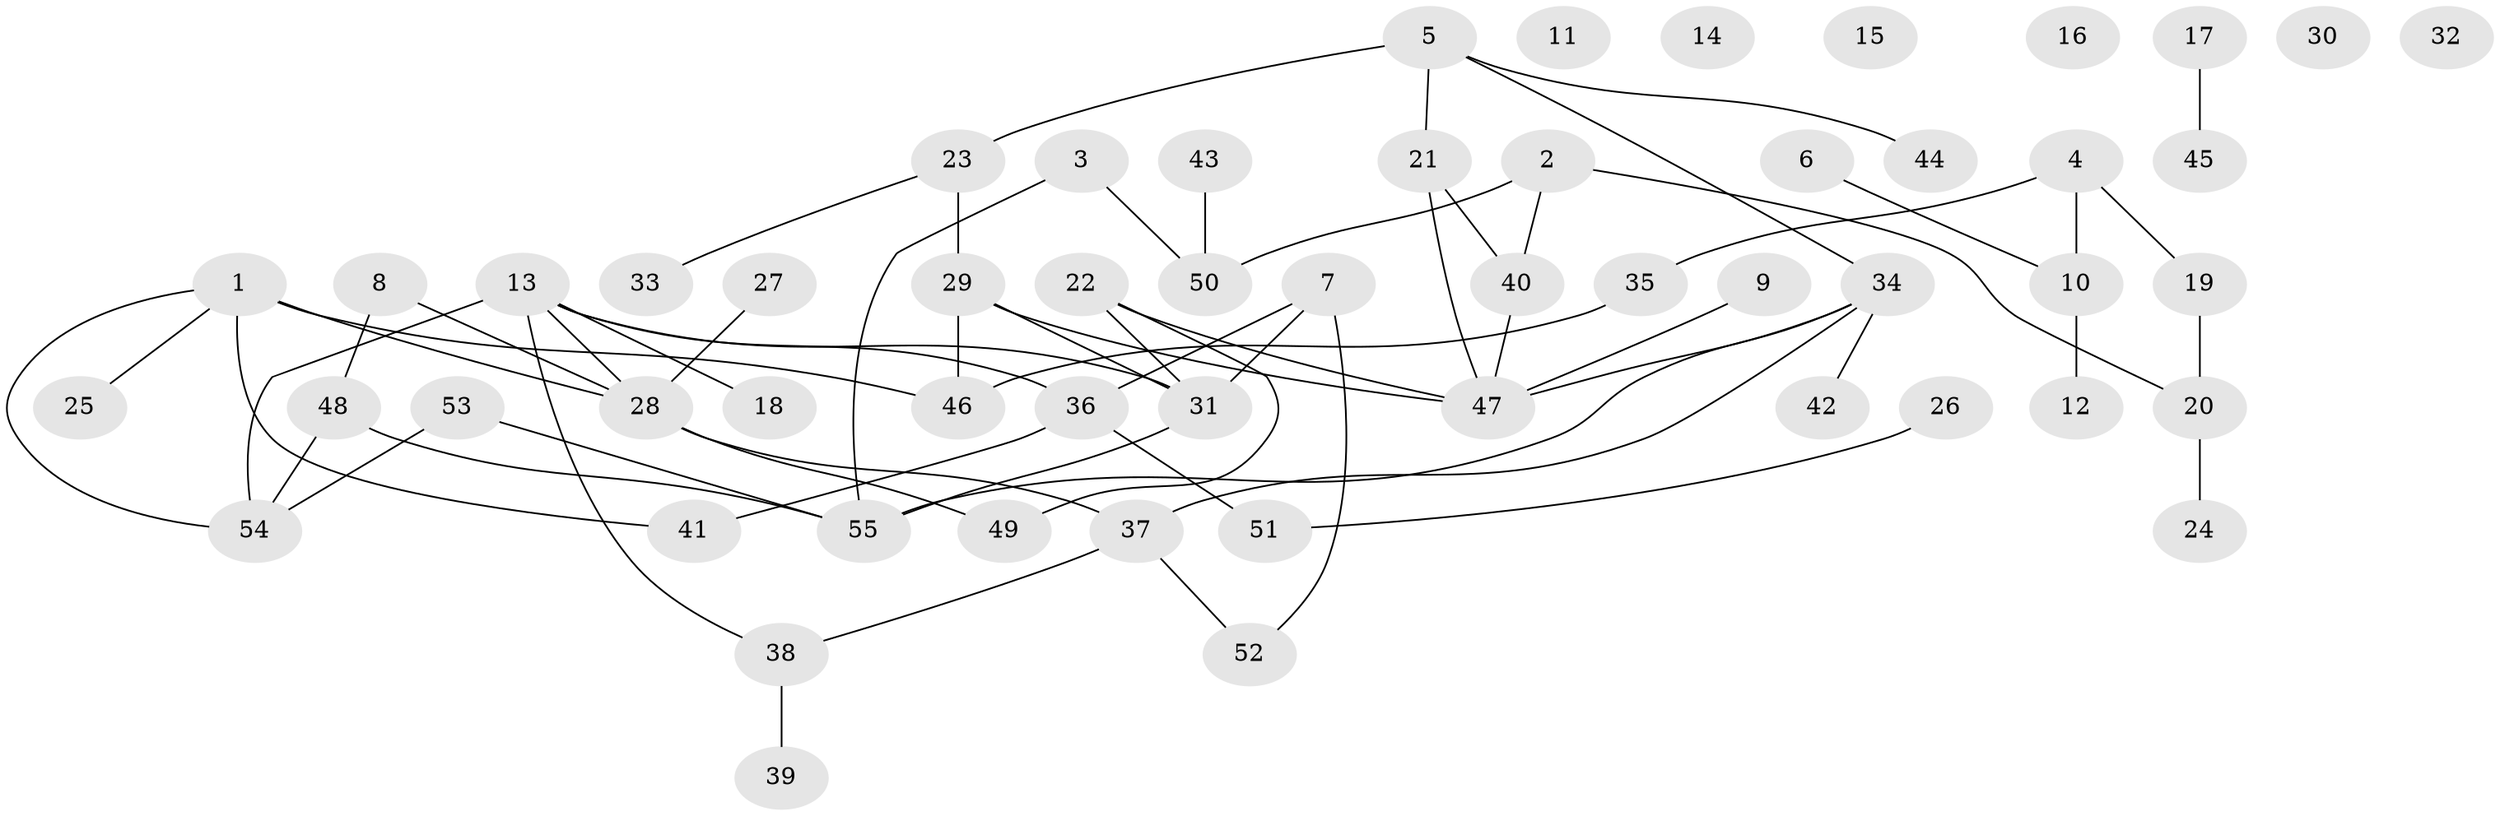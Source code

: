 // coarse degree distribution, {2: 0.18518518518518517, 1: 0.2222222222222222, 5: 0.18518518518518517, 6: 0.1111111111111111, 3: 0.18518518518518517, 4: 0.1111111111111111}
// Generated by graph-tools (version 1.1) at 2025/35/03/04/25 23:35:52]
// undirected, 55 vertices, 65 edges
graph export_dot {
  node [color=gray90,style=filled];
  1;
  2;
  3;
  4;
  5;
  6;
  7;
  8;
  9;
  10;
  11;
  12;
  13;
  14;
  15;
  16;
  17;
  18;
  19;
  20;
  21;
  22;
  23;
  24;
  25;
  26;
  27;
  28;
  29;
  30;
  31;
  32;
  33;
  34;
  35;
  36;
  37;
  38;
  39;
  40;
  41;
  42;
  43;
  44;
  45;
  46;
  47;
  48;
  49;
  50;
  51;
  52;
  53;
  54;
  55;
  1 -- 25;
  1 -- 28;
  1 -- 41;
  1 -- 46;
  1 -- 54;
  2 -- 20;
  2 -- 40;
  2 -- 50;
  3 -- 50;
  3 -- 55;
  4 -- 10;
  4 -- 19;
  4 -- 35;
  5 -- 21;
  5 -- 23;
  5 -- 34;
  5 -- 44;
  6 -- 10;
  7 -- 31;
  7 -- 36;
  7 -- 52;
  8 -- 28;
  8 -- 48;
  9 -- 47;
  10 -- 12;
  13 -- 18;
  13 -- 28;
  13 -- 31;
  13 -- 36;
  13 -- 38;
  13 -- 54;
  17 -- 45;
  19 -- 20;
  20 -- 24;
  21 -- 40;
  21 -- 47;
  22 -- 31;
  22 -- 47;
  22 -- 49;
  23 -- 29;
  23 -- 33;
  26 -- 51;
  27 -- 28;
  28 -- 37;
  28 -- 49;
  29 -- 31;
  29 -- 46;
  29 -- 47;
  31 -- 55;
  34 -- 37;
  34 -- 42;
  34 -- 47;
  34 -- 55;
  35 -- 46;
  36 -- 41;
  36 -- 51;
  37 -- 38;
  37 -- 52;
  38 -- 39;
  40 -- 47;
  43 -- 50;
  48 -- 54;
  48 -- 55;
  53 -- 54;
  53 -- 55;
}
